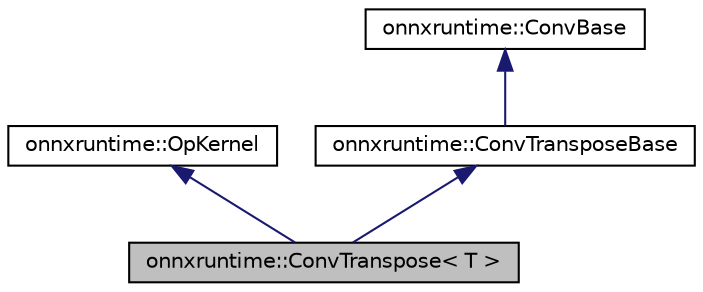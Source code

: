 digraph "onnxruntime::ConvTranspose&lt; T &gt;"
{
  edge [fontname="Helvetica",fontsize="10",labelfontname="Helvetica",labelfontsize="10"];
  node [fontname="Helvetica",fontsize="10",shape=record];
  Node4 [label="onnxruntime::ConvTranspose\< T \>",height=0.2,width=0.4,color="black", fillcolor="grey75", style="filled", fontcolor="black"];
  Node5 -> Node4 [dir="back",color="midnightblue",fontsize="10",style="solid",fontname="Helvetica"];
  Node5 [label="onnxruntime::OpKernel",height=0.2,width=0.4,color="black", fillcolor="white", style="filled",URL="$classonnxruntime_1_1OpKernel.html"];
  Node6 -> Node4 [dir="back",color="midnightblue",fontsize="10",style="solid",fontname="Helvetica"];
  Node6 [label="onnxruntime::ConvTransposeBase",height=0.2,width=0.4,color="black", fillcolor="white", style="filled",URL="$classonnxruntime_1_1ConvTransposeBase.html"];
  Node7 -> Node6 [dir="back",color="midnightblue",fontsize="10",style="solid",fontname="Helvetica"];
  Node7 [label="onnxruntime::ConvBase",height=0.2,width=0.4,color="black", fillcolor="white", style="filled",URL="$classonnxruntime_1_1ConvBase.html"];
}
